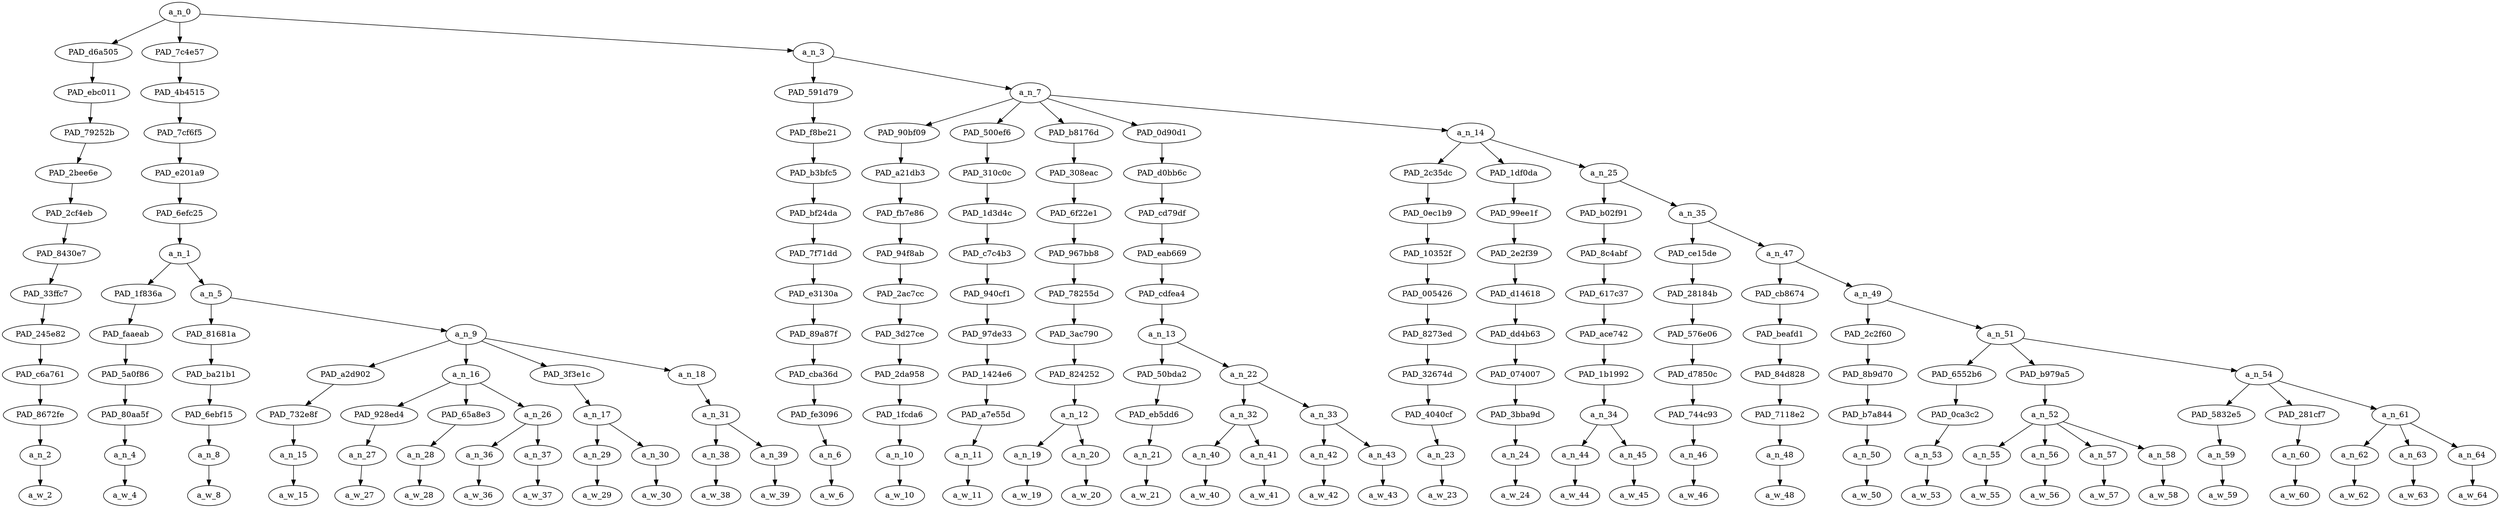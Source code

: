 strict digraph "" {
	a_n_0	[div_dir=1,
		index=0,
		level=12,
		pos="9.059683641975308,12!",
		text_span="[0, 1, 2, 3, 4, 5, 6, 7, 8, 9, 10, 11, 12, 13, 14, 15, 16, 17, 18, 19, 20, 21, 22, 23, 24, 25, 26, 27, 28, 29, 30, 31, 32, 33, 34, \
35, 36, 37, 38]",
		value=0.99999999];
	PAD_d6a505	[div_dir=1,
		index=1,
		level=11,
		pos="11.0,11!",
		text_span="[11]",
		value=0.01305375];
	a_n_0 -> PAD_d6a505;
	PAD_7c4e57	[div_dir=1,
		index=0,
		level=11,
		pos="1.7395833333333333,11!",
		text_span="[0, 1, 2, 3, 4, 5, 6, 7, 8, 9, 10]",
		value=0.20605648];
	a_n_0 -> PAD_7c4e57;
	a_n_3	[div_dir=1,
		index=2,
		level=11,
		pos="14.439467592592592,11!",
		text_span="[12, 13, 14, 15, 16, 17, 18, 19, 20, 21, 22, 23, 24, 25, 26, 27, 28, 29, 30, 31, 32, 33, 34, 35, 36, 37, 38]",
		value=0.78058960];
	a_n_0 -> a_n_3;
	PAD_ebc011	[div_dir=1,
		index=1,
		level=10,
		pos="11.0,10!",
		text_span="[11]",
		value=0.01305375];
	PAD_d6a505 -> PAD_ebc011;
	PAD_79252b	[div_dir=1,
		index=1,
		level=9,
		pos="11.0,9!",
		text_span="[11]",
		value=0.01305375];
	PAD_ebc011 -> PAD_79252b;
	PAD_2bee6e	[div_dir=1,
		index=1,
		level=8,
		pos="11.0,8!",
		text_span="[11]",
		value=0.01305375];
	PAD_79252b -> PAD_2bee6e;
	PAD_2cf4eb	[div_dir=1,
		index=1,
		level=7,
		pos="11.0,7!",
		text_span="[11]",
		value=0.01305375];
	PAD_2bee6e -> PAD_2cf4eb;
	PAD_8430e7	[div_dir=1,
		index=1,
		level=6,
		pos="11.0,6!",
		text_span="[11]",
		value=0.01305375];
	PAD_2cf4eb -> PAD_8430e7;
	PAD_33ffc7	[div_dir=1,
		index=2,
		level=5,
		pos="11.0,5!",
		text_span="[11]",
		value=0.01305375];
	PAD_8430e7 -> PAD_33ffc7;
	PAD_245e82	[div_dir=1,
		index=3,
		level=4,
		pos="11.0,4!",
		text_span="[11]",
		value=0.01305375];
	PAD_33ffc7 -> PAD_245e82;
	PAD_c6a761	[div_dir=1,
		index=6,
		level=3,
		pos="11.0,3!",
		text_span="[11]",
		value=0.01305375];
	PAD_245e82 -> PAD_c6a761;
	PAD_8672fe	[div_dir=1,
		index=8,
		level=2,
		pos="11.0,2!",
		text_span="[11]",
		value=0.01305375];
	PAD_c6a761 -> PAD_8672fe;
	a_n_2	[div_dir=1,
		index=11,
		level=1,
		pos="11.0,1!",
		text_span="[11]",
		value=0.01305375];
	PAD_8672fe -> a_n_2;
	a_w_2	[div_dir=0,
		index=11,
		level=0,
		pos="11,0!",
		text_span="[11]",
		value=i];
	a_n_2 -> a_w_2;
	PAD_4b4515	[div_dir=1,
		index=0,
		level=10,
		pos="1.7395833333333333,10!",
		text_span="[0, 1, 2, 3, 4, 5, 6, 7, 8, 9, 10]",
		value=0.20605648];
	PAD_7c4e57 -> PAD_4b4515;
	PAD_7cf6f5	[div_dir=1,
		index=0,
		level=9,
		pos="1.7395833333333333,9!",
		text_span="[0, 1, 2, 3, 4, 5, 6, 7, 8, 9, 10]",
		value=0.20605648];
	PAD_4b4515 -> PAD_7cf6f5;
	PAD_e201a9	[div_dir=1,
		index=0,
		level=8,
		pos="1.7395833333333333,8!",
		text_span="[0, 1, 2, 3, 4, 5, 6, 7, 8, 9, 10]",
		value=0.20605648];
	PAD_7cf6f5 -> PAD_e201a9;
	PAD_6efc25	[div_dir=1,
		index=0,
		level=7,
		pos="1.7395833333333333,7!",
		text_span="[0, 1, 2, 3, 4, 5, 6, 7, 8, 9, 10]",
		value=0.20605648];
	PAD_e201a9 -> PAD_6efc25;
	a_n_1	[div_dir=1,
		index=0,
		level=6,
		pos="1.7395833333333333,6!",
		text_span="[0, 1, 2, 3, 4, 5, 6, 7, 8, 9, 10]",
		value=0.20605648];
	PAD_6efc25 -> a_n_1;
	PAD_1f836a	[div_dir=1,
		index=0,
		level=5,
		pos="0.0,5!",
		text_span="[0]",
		value=0.01823233];
	a_n_1 -> PAD_1f836a;
	a_n_5	[div_dir=1,
		index=1,
		level=5,
		pos="3.4791666666666665,5!",
		text_span="[1, 2, 3, 4, 5, 6, 7, 8, 9, 10]",
		value=0.18771992];
	a_n_1 -> a_n_5;
	PAD_faaeab	[div_dir=1,
		index=0,
		level=4,
		pos="0.0,4!",
		text_span="[0]",
		value=0.01823233];
	PAD_1f836a -> PAD_faaeab;
	PAD_5a0f86	[div_dir=1,
		index=0,
		level=3,
		pos="0.0,3!",
		text_span="[0]",
		value=0.01823233];
	PAD_faaeab -> PAD_5a0f86;
	PAD_80aa5f	[div_dir=1,
		index=0,
		level=2,
		pos="0.0,2!",
		text_span="[0]",
		value=0.01823233];
	PAD_5a0f86 -> PAD_80aa5f;
	a_n_4	[div_dir=1,
		index=0,
		level=1,
		pos="0.0,1!",
		text_span="[0]",
		value=0.01823233];
	PAD_80aa5f -> a_n_4;
	a_w_4	[div_dir=0,
		index=0,
		level=0,
		pos="0,0!",
		text_span="[0]",
		value=you];
	a_n_4 -> a_w_4;
	PAD_81681a	[div_dir=-1,
		index=1,
		level=4,
		pos="1.0,4!",
		text_span="[1]",
		value=0.01443643];
	a_n_5 -> PAD_81681a;
	a_n_9	[div_dir=1,
		index=2,
		level=4,
		pos="5.958333333333333,4!",
		text_span="[2, 3, 4, 5, 6, 7, 8, 9, 10]",
		value=0.17321869];
	a_n_5 -> a_n_9;
	PAD_ba21b1	[div_dir=-1,
		index=1,
		level=3,
		pos="1.0,3!",
		text_span="[1]",
		value=0.01443643];
	PAD_81681a -> PAD_ba21b1;
	PAD_6ebf15	[div_dir=-1,
		index=1,
		level=2,
		pos="1.0,2!",
		text_span="[1]",
		value=0.01443643];
	PAD_ba21b1 -> PAD_6ebf15;
	a_n_8	[div_dir=-1,
		index=1,
		level=1,
		pos="1.0,1!",
		text_span="[1]",
		value=0.01443643];
	PAD_6ebf15 -> a_n_8;
	a_w_8	[div_dir=0,
		index=1,
		level=0,
		pos="1,0!",
		text_span="[1]",
		value=can];
	a_n_8 -> a_w_8;
	PAD_a2d902	[div_dir=-1,
		index=2,
		level=3,
		pos="2.0,3!",
		text_span="[2]",
		value=0.01383928];
	a_n_9 -> PAD_a2d902;
	a_n_16	[div_dir=1,
		index=3,
		level=3,
		pos="4.833333333333333,3!",
		text_span="[3, 4, 5, 6]",
		value=0.08857664];
	a_n_9 -> a_n_16;
	PAD_3f3e1c	[div_dir=1,
		index=4,
		level=3,
		pos="7.5,3!",
		text_span="[7, 8]",
		value=0.03966081];
	a_n_9 -> PAD_3f3e1c;
	a_n_18	[div_dir=1,
		index=5,
		level=3,
		pos="9.5,3!",
		text_span="[9, 10]",
		value=0.03107044];
	a_n_9 -> a_n_18;
	PAD_732e8f	[div_dir=-1,
		index=2,
		level=2,
		pos="2.0,2!",
		text_span="[2]",
		value=0.01383928];
	PAD_a2d902 -> PAD_732e8f;
	a_n_15	[div_dir=-1,
		index=2,
		level=1,
		pos="2.0,1!",
		text_span="[2]",
		value=0.01383928];
	PAD_732e8f -> a_n_15;
	a_w_15	[div_dir=0,
		index=2,
		level=0,
		pos="2,0!",
		text_span="[2]",
		value=get];
	a_n_15 -> a_w_15;
	PAD_928ed4	[div_dir=-1,
		index=4,
		level=2,
		pos="5.0,2!",
		text_span="[5]",
		value=0.02533613];
	a_n_16 -> PAD_928ed4;
	PAD_65a8e3	[div_dir=1,
		index=5,
		level=2,
		pos="6.0,2!",
		text_span="[6]",
		value=0.02408602];
	a_n_16 -> PAD_65a8e3;
	a_n_26	[div_dir=1,
		index=3,
		level=2,
		pos="3.5,2!",
		text_span="[3, 4]",
		value=0.03910376];
	a_n_16 -> a_n_26;
	a_n_27	[div_dir=-1,
		index=5,
		level=1,
		pos="5.0,1!",
		text_span="[5]",
		value=0.02533613];
	PAD_928ed4 -> a_n_27;
	a_w_27	[div_dir=0,
		index=5,
		level=0,
		pos="5,0!",
		text_span="[5]",
		value=driveway];
	a_n_27 -> a_w_27;
	a_n_28	[div_dir=1,
		index=6,
		level=1,
		pos="6.0,1!",
		text_span="[6]",
		value=0.02408602];
	PAD_65a8e3 -> a_n_28;
	a_w_28	[div_dir=0,
		index=6,
		level=0,
		pos="6,0!",
		text_span="[6]",
		value=alarms];
	a_n_28 -> a_w_28;
	a_n_36	[div_dir=1,
		index=3,
		level=1,
		pos="3.0,1!",
		text_span="[3]",
		value=0.01755520];
	a_n_26 -> a_n_36;
	a_n_37	[div_dir=1,
		index=4,
		level=1,
		pos="4.0,1!",
		text_span="[4]",
		value=0.02152905];
	a_n_26 -> a_n_37;
	a_w_36	[div_dir=0,
		index=3,
		level=0,
		pos="3,0!",
		text_span="[3]",
		value=motion];
	a_n_36 -> a_w_36;
	a_w_37	[div_dir=0,
		index=4,
		level=0,
		pos="4,0!",
		text_span="[4]",
		value=sensor];
	a_n_37 -> a_w_37;
	a_n_17	[div_dir=1,
		index=6,
		level=2,
		pos="7.5,2!",
		text_span="[7, 8]",
		value=0.03966081];
	PAD_3f3e1c -> a_n_17;
	a_n_29	[div_dir=1,
		index=7,
		level=1,
		pos="7.0,1!",
		text_span="[7]",
		value=0.01335096];
	a_n_17 -> a_n_29;
	a_n_30	[div_dir=1,
		index=8,
		level=1,
		pos="8.0,1!",
		text_span="[8]",
		value=0.02624715];
	a_n_17 -> a_n_30;
	a_w_29	[div_dir=0,
		index=7,
		level=0,
		pos="7,0!",
		text_span="[7]",
		value=on];
	a_n_29 -> a_w_29;
	a_w_30	[div_dir=0,
		index=8,
		level=0,
		pos="8,0!",
		text_span="[8]",
		value=amazon];
	a_n_30 -> a_w_30;
	a_n_31	[div_dir=1,
		index=7,
		level=2,
		pos="9.5,2!",
		text_span="[9, 10]",
		value=0.03104268];
	a_n_18 -> a_n_31;
	a_n_38	[div_dir=1,
		index=9,
		level=1,
		pos="9.0,1!",
		text_span="[9]",
		value=0.01432002];
	a_n_31 -> a_n_38;
	a_n_39	[div_dir=1,
		index=10,
		level=1,
		pos="10.0,1!",
		text_span="[10]",
		value=0.01669490];
	a_n_31 -> a_n_39;
	a_w_38	[div_dir=0,
		index=9,
		level=0,
		pos="9,0!",
		text_span="[9]",
		value=pretty];
	a_n_38 -> a_w_38;
	a_w_39	[div_dir=0,
		index=10,
		level=0,
		pos="10,0!",
		text_span="[10]",
		value=cheap];
	a_n_39 -> a_w_39;
	PAD_591d79	[div_dir=1,
		index=2,
		level=10,
		pos="12.0,10!",
		text_span="[12]",
		value=0.01205728];
	a_n_3 -> PAD_591d79;
	a_n_7	[div_dir=1,
		index=3,
		level=10,
		pos="16.878935185185185,10!",
		text_span="[13, 14, 15, 16, 17, 18, 19, 20, 21, 22, 23, 24, 25, 26, 27, 28, 29, 30, 31, 32, 33, 34, 35, 36, 37, 38]",
		value=0.76824854];
	a_n_3 -> a_n_7;
	PAD_f8be21	[div_dir=1,
		index=2,
		level=9,
		pos="12.0,9!",
		text_span="[12]",
		value=0.01205728];
	PAD_591d79 -> PAD_f8be21;
	PAD_b3bfc5	[div_dir=1,
		index=2,
		level=8,
		pos="12.0,8!",
		text_span="[12]",
		value=0.01205728];
	PAD_f8be21 -> PAD_b3bfc5;
	PAD_bf24da	[div_dir=1,
		index=2,
		level=7,
		pos="12.0,7!",
		text_span="[12]",
		value=0.01205728];
	PAD_b3bfc5 -> PAD_bf24da;
	PAD_7f71dd	[div_dir=1,
		index=2,
		level=6,
		pos="12.0,6!",
		text_span="[12]",
		value=0.01205728];
	PAD_bf24da -> PAD_7f71dd;
	PAD_e3130a	[div_dir=1,
		index=3,
		level=5,
		pos="12.0,5!",
		text_span="[12]",
		value=0.01205728];
	PAD_7f71dd -> PAD_e3130a;
	PAD_89a87f	[div_dir=1,
		index=4,
		level=4,
		pos="12.0,4!",
		text_span="[12]",
		value=0.01205728];
	PAD_e3130a -> PAD_89a87f;
	PAD_cba36d	[div_dir=1,
		index=7,
		level=3,
		pos="12.0,3!",
		text_span="[12]",
		value=0.01205728];
	PAD_89a87f -> PAD_cba36d;
	PAD_fe3096	[div_dir=1,
		index=9,
		level=2,
		pos="12.0,2!",
		text_span="[12]",
		value=0.01205728];
	PAD_cba36d -> PAD_fe3096;
	a_n_6	[div_dir=1,
		index=12,
		level=1,
		pos="12.0,1!",
		text_span="[12]",
		value=0.01205728];
	PAD_fe3096 -> a_n_6;
	a_w_6	[div_dir=0,
		index=12,
		level=0,
		pos="12,0!",
		text_span="[12]",
		value=have];
	a_n_6 -> a_w_6;
	PAD_90bf09	[div_dir=1,
		index=3,
		level=9,
		pos="13.0,9!",
		text_span="[13]",
		value=0.01340469];
	a_n_7 -> PAD_90bf09;
	PAD_500ef6	[div_dir=1,
		index=4,
		level=9,
		pos="14.0,9!",
		text_span="[14]",
		value=0.00989334];
	a_n_7 -> PAD_500ef6;
	PAD_b8176d	[div_dir=1,
		index=5,
		level=9,
		pos="15.5,9!",
		text_span="[15, 16]",
		value=0.02730211];
	a_n_7 -> PAD_b8176d;
	PAD_0d90d1	[div_dir=1,
		index=6,
		level=9,
		pos="18.25,9!",
		text_span="[17, 18, 19, 20, 21]",
		value=0.07020393];
	a_n_7 -> PAD_0d90d1;
	a_n_14	[div_dir=1,
		index=7,
		level=9,
		pos="23.644675925925924,9!",
		text_span="[22, 23, 24, 25, 26, 27, 28, 29, 30, 31, 32, 33, 34, 35, 36, 37, 38]",
		value=0.64716041];
	a_n_7 -> a_n_14;
	PAD_a21db3	[div_dir=1,
		index=3,
		level=8,
		pos="13.0,8!",
		text_span="[13]",
		value=0.01340469];
	PAD_90bf09 -> PAD_a21db3;
	PAD_fb7e86	[div_dir=1,
		index=3,
		level=7,
		pos="13.0,7!",
		text_span="[13]",
		value=0.01340469];
	PAD_a21db3 -> PAD_fb7e86;
	PAD_94f8ab	[div_dir=1,
		index=3,
		level=6,
		pos="13.0,6!",
		text_span="[13]",
		value=0.01340469];
	PAD_fb7e86 -> PAD_94f8ab;
	PAD_2ac7cc	[div_dir=1,
		index=4,
		level=5,
		pos="13.0,5!",
		text_span="[13]",
		value=0.01340469];
	PAD_94f8ab -> PAD_2ac7cc;
	PAD_3d27ce	[div_dir=1,
		index=5,
		level=4,
		pos="13.0,4!",
		text_span="[13]",
		value=0.01340469];
	PAD_2ac7cc -> PAD_3d27ce;
	PAD_2da958	[div_dir=1,
		index=8,
		level=3,
		pos="13.0,3!",
		text_span="[13]",
		value=0.01340469];
	PAD_3d27ce -> PAD_2da958;
	PAD_1fcda6	[div_dir=1,
		index=10,
		level=2,
		pos="13.0,2!",
		text_span="[13]",
		value=0.01340469];
	PAD_2da958 -> PAD_1fcda6;
	a_n_10	[div_dir=1,
		index=13,
		level=1,
		pos="13.0,1!",
		text_span="[13]",
		value=0.01340469];
	PAD_1fcda6 -> a_n_10;
	a_w_10	[div_dir=0,
		index=13,
		level=0,
		pos="13,0!",
		text_span="[13]",
		value=laid];
	a_n_10 -> a_w_10;
	PAD_310c0c	[div_dir=1,
		index=4,
		level=8,
		pos="14.0,8!",
		text_span="[14]",
		value=0.00989334];
	PAD_500ef6 -> PAD_310c0c;
	PAD_1d3d4c	[div_dir=1,
		index=4,
		level=7,
		pos="14.0,7!",
		text_span="[14]",
		value=0.00989334];
	PAD_310c0c -> PAD_1d3d4c;
	PAD_c7c4b3	[div_dir=1,
		index=4,
		level=6,
		pos="14.0,6!",
		text_span="[14]",
		value=0.00989334];
	PAD_1d3d4c -> PAD_c7c4b3;
	PAD_940cf1	[div_dir=1,
		index=5,
		level=5,
		pos="14.0,5!",
		text_span="[14]",
		value=0.00989334];
	PAD_c7c4b3 -> PAD_940cf1;
	PAD_97de33	[div_dir=1,
		index=6,
		level=4,
		pos="14.0,4!",
		text_span="[14]",
		value=0.00989334];
	PAD_940cf1 -> PAD_97de33;
	PAD_1424e6	[div_dir=1,
		index=9,
		level=3,
		pos="14.0,3!",
		text_span="[14]",
		value=0.00989334];
	PAD_97de33 -> PAD_1424e6;
	PAD_a7e55d	[div_dir=1,
		index=11,
		level=2,
		pos="14.0,2!",
		text_span="[14]",
		value=0.00989334];
	PAD_1424e6 -> PAD_a7e55d;
	a_n_11	[div_dir=1,
		index=14,
		level=1,
		pos="14.0,1!",
		text_span="[14]",
		value=0.00989334];
	PAD_a7e55d -> a_n_11;
	a_w_11	[div_dir=0,
		index=14,
		level=0,
		pos="14,0!",
		text_span="[14]",
		value=out];
	a_n_11 -> a_w_11;
	PAD_308eac	[div_dir=1,
		index=5,
		level=8,
		pos="15.5,8!",
		text_span="[15, 16]",
		value=0.02730211];
	PAD_b8176d -> PAD_308eac;
	PAD_6f22e1	[div_dir=1,
		index=5,
		level=7,
		pos="15.5,7!",
		text_span="[15, 16]",
		value=0.02730211];
	PAD_308eac -> PAD_6f22e1;
	PAD_967bb8	[div_dir=1,
		index=5,
		level=6,
		pos="15.5,6!",
		text_span="[15, 16]",
		value=0.02730211];
	PAD_6f22e1 -> PAD_967bb8;
	PAD_78255d	[div_dir=1,
		index=6,
		level=5,
		pos="15.5,5!",
		text_span="[15, 16]",
		value=0.02730211];
	PAD_967bb8 -> PAD_78255d;
	PAD_3ac790	[div_dir=1,
		index=7,
		level=4,
		pos="15.5,4!",
		text_span="[15, 16]",
		value=0.02730211];
	PAD_78255d -> PAD_3ac790;
	PAD_824252	[div_dir=1,
		index=10,
		level=3,
		pos="15.5,3!",
		text_span="[15, 16]",
		value=0.02730211];
	PAD_3ac790 -> PAD_824252;
	a_n_12	[div_dir=1,
		index=12,
		level=2,
		pos="15.5,2!",
		text_span="[15, 16]",
		value=0.02730211];
	PAD_824252 -> a_n_12;
	a_n_19	[div_dir=1,
		index=15,
		level=1,
		pos="15.0,1!",
		text_span="[15]",
		value=0.01016373];
	a_n_12 -> a_n_19;
	a_n_20	[div_dir=1,
		index=16,
		level=1,
		pos="16.0,1!",
		text_span="[16]",
		value=0.01708976];
	a_n_12 -> a_n_20;
	a_w_19	[div_dir=0,
		index=15,
		level=0,
		pos="15,0!",
		text_span="[15]",
		value=a];
	a_n_19 -> a_w_19;
	a_w_20	[div_dir=0,
		index=16,
		level=0,
		pos="16,0!",
		text_span="[16]",
		value=perimeter];
	a_n_20 -> a_w_20;
	PAD_d0bb6c	[div_dir=1,
		index=6,
		level=8,
		pos="18.25,8!",
		text_span="[17, 18, 19, 20, 21]",
		value=0.07020393];
	PAD_0d90d1 -> PAD_d0bb6c;
	PAD_cd79df	[div_dir=1,
		index=6,
		level=7,
		pos="18.25,7!",
		text_span="[17, 18, 19, 20, 21]",
		value=0.07020393];
	PAD_d0bb6c -> PAD_cd79df;
	PAD_eab669	[div_dir=1,
		index=6,
		level=6,
		pos="18.25,6!",
		text_span="[17, 18, 19, 20, 21]",
		value=0.07020393];
	PAD_cd79df -> PAD_eab669;
	PAD_cdfea4	[div_dir=1,
		index=7,
		level=5,
		pos="18.25,5!",
		text_span="[17, 18, 19, 20, 21]",
		value=0.07020393];
	PAD_eab669 -> PAD_cdfea4;
	a_n_13	[div_dir=1,
		index=8,
		level=4,
		pos="18.25,4!",
		text_span="[17, 18, 19, 20, 21]",
		value=0.07020393];
	PAD_cdfea4 -> a_n_13;
	PAD_50bda2	[div_dir=1,
		index=11,
		level=3,
		pos="17.0,3!",
		text_span="[17]",
		value=0.01352972];
	a_n_13 -> PAD_50bda2;
	a_n_22	[div_dir=1,
		index=12,
		level=3,
		pos="19.5,3!",
		text_span="[18, 19, 20, 21]",
		value=0.05660877];
	a_n_13 -> a_n_22;
	PAD_eb5dd6	[div_dir=1,
		index=13,
		level=2,
		pos="17.0,2!",
		text_span="[17]",
		value=0.01352972];
	PAD_50bda2 -> PAD_eb5dd6;
	a_n_21	[div_dir=1,
		index=17,
		level=1,
		pos="17.0,1!",
		text_span="[17]",
		value=0.01352972];
	PAD_eb5dd6 -> a_n_21;
	a_w_21	[div_dir=0,
		index=17,
		level=0,
		pos="17,0!",
		text_span="[17]",
		value=around];
	a_n_21 -> a_w_21;
	a_n_32	[div_dir=1,
		index=14,
		level=2,
		pos="18.5,2!",
		text_span="[18, 19]",
		value=0.02919977];
	a_n_22 -> a_n_32;
	a_n_33	[div_dir=-1,
		index=15,
		level=2,
		pos="20.5,2!",
		text_span="[20, 21]",
		value=0.02735510];
	a_n_22 -> a_n_33;
	a_n_40	[div_dir=1,
		index=18,
		level=1,
		pos="18.0,1!",
		text_span="[18]",
		value=0.01365653];
	a_n_32 -> a_n_40;
	a_n_41	[div_dir=1,
		index=19,
		level=1,
		pos="19.0,1!",
		text_span="[19]",
		value=0.01544544];
	a_n_32 -> a_n_41;
	a_w_40	[div_dir=0,
		index=18,
		level=0,
		pos="18,0!",
		text_span="[18]",
		value=my];
	a_n_40 -> a_w_40;
	a_w_41	[div_dir=0,
		index=19,
		level=0,
		pos="19,0!",
		text_span="[19]",
		value=house];
	a_n_41 -> a_w_41;
	a_n_42	[div_dir=-1,
		index=20,
		level=1,
		pos="20.0,1!",
		text_span="[20]",
		value=0.01171224];
	a_n_33 -> a_n_42;
	a_n_43	[div_dir=-1,
		index=21,
		level=1,
		pos="21.0,1!",
		text_span="[21]",
		value=0.01562050];
	a_n_33 -> a_n_43;
	a_w_42	[div_dir=0,
		index=20,
		level=0,
		pos="20,0!",
		text_span="[20]",
		value=with];
	a_n_42 -> a_w_42;
	a_w_43	[div_dir=0,
		index=21,
		level=0,
		pos="21,0!",
		text_span="[21]",
		value=them];
	a_n_43 -> a_w_43;
	PAD_2c35dc	[div_dir=1,
		index=7,
		level=8,
		pos="22.0,8!",
		text_span="[22]",
		value=0.01211411];
	a_n_14 -> PAD_2c35dc;
	PAD_1df0da	[div_dir=-1,
		index=8,
		level=8,
		pos="23.0,8!",
		text_span="[23]",
		value=0.01463878];
	a_n_14 -> PAD_1df0da;
	a_n_25	[div_dir=1,
		index=9,
		level=8,
		pos="25.93402777777778,8!",
		text_span="[24, 25, 26, 27, 28, 29, 30, 31, 32, 33, 34, 35, 36, 37, 38]",
		value=0.62012121];
	a_n_14 -> a_n_25;
	PAD_0ec1b9	[div_dir=1,
		index=7,
		level=7,
		pos="22.0,7!",
		text_span="[22]",
		value=0.01211411];
	PAD_2c35dc -> PAD_0ec1b9;
	PAD_10352f	[div_dir=1,
		index=7,
		level=6,
		pos="22.0,6!",
		text_span="[22]",
		value=0.01211411];
	PAD_0ec1b9 -> PAD_10352f;
	PAD_005426	[div_dir=1,
		index=8,
		level=5,
		pos="22.0,5!",
		text_span="[22]",
		value=0.01211411];
	PAD_10352f -> PAD_005426;
	PAD_8273ed	[div_dir=1,
		index=9,
		level=4,
		pos="22.0,4!",
		text_span="[22]",
		value=0.01211411];
	PAD_005426 -> PAD_8273ed;
	PAD_32674d	[div_dir=1,
		index=13,
		level=3,
		pos="22.0,3!",
		text_span="[22]",
		value=0.01211411];
	PAD_8273ed -> PAD_32674d;
	PAD_4040cf	[div_dir=1,
		index=16,
		level=2,
		pos="22.0,2!",
		text_span="[22]",
		value=0.01211411];
	PAD_32674d -> PAD_4040cf;
	a_n_23	[div_dir=1,
		index=22,
		level=1,
		pos="22.0,1!",
		text_span="[22]",
		value=0.01211411];
	PAD_4040cf -> a_n_23;
	a_w_23	[div_dir=0,
		index=22,
		level=0,
		pos="22,0!",
		text_span="[22]",
		value=in];
	a_n_23 -> a_w_23;
	PAD_99ee1f	[div_dir=-1,
		index=8,
		level=7,
		pos="23.0,7!",
		text_span="[23]",
		value=0.01463878];
	PAD_1df0da -> PAD_99ee1f;
	PAD_2e2f39	[div_dir=-1,
		index=8,
		level=6,
		pos="23.0,6!",
		text_span="[23]",
		value=0.01463878];
	PAD_99ee1f -> PAD_2e2f39;
	PAD_d14618	[div_dir=-1,
		index=9,
		level=5,
		pos="23.0,5!",
		text_span="[23]",
		value=0.01463878];
	PAD_2e2f39 -> PAD_d14618;
	PAD_dd4b63	[div_dir=-1,
		index=10,
		level=4,
		pos="23.0,4!",
		text_span="[23]",
		value=0.01463878];
	PAD_d14618 -> PAD_dd4b63;
	PAD_074007	[div_dir=-1,
		index=14,
		level=3,
		pos="23.0,3!",
		text_span="[23]",
		value=0.01463878];
	PAD_dd4b63 -> PAD_074007;
	PAD_3bba9d	[div_dir=-1,
		index=17,
		level=2,
		pos="23.0,2!",
		text_span="[23]",
		value=0.01463878];
	PAD_074007 -> PAD_3bba9d;
	a_n_24	[div_dir=-1,
		index=23,
		level=1,
		pos="23.0,1!",
		text_span="[23]",
		value=0.01463878];
	PAD_3bba9d -> a_n_24;
	a_w_24	[div_dir=0,
		index=23,
		level=0,
		pos="23,0!",
		text_span="[23]",
		value=case];
	a_n_24 -> a_w_24;
	PAD_b02f91	[div_dir=1,
		index=9,
		level=7,
		pos="24.5,7!",
		text_span="[24, 25]",
		value=0.06224250];
	a_n_25 -> PAD_b02f91;
	a_n_35	[div_dir=1,
		index=10,
		level=7,
		pos="27.368055555555557,7!",
		text_span="[26, 27, 28, 29, 30, 31, 32, 33, 34, 35, 36, 37, 38]",
		value=0.55758218];
	a_n_25 -> a_n_35;
	PAD_8c4abf	[div_dir=1,
		index=9,
		level=6,
		pos="24.5,6!",
		text_span="[24, 25]",
		value=0.06224250];
	PAD_b02f91 -> PAD_8c4abf;
	PAD_617c37	[div_dir=1,
		index=10,
		level=5,
		pos="24.5,5!",
		text_span="[24, 25]",
		value=0.06224250];
	PAD_8c4abf -> PAD_617c37;
	PAD_ace742	[div_dir=1,
		index=11,
		level=4,
		pos="24.5,4!",
		text_span="[24, 25]",
		value=0.06224250];
	PAD_617c37 -> PAD_ace742;
	PAD_1b1992	[div_dir=1,
		index=15,
		level=3,
		pos="24.5,3!",
		text_span="[24, 25]",
		value=0.06224250];
	PAD_ace742 -> PAD_1b1992;
	a_n_34	[div_dir=1,
		index=18,
		level=2,
		pos="24.5,2!",
		text_span="[24, 25]",
		value=0.06224250];
	PAD_1b1992 -> a_n_34;
	a_n_44	[div_dir=-1,
		index=24,
		level=1,
		pos="24.0,1!",
		text_span="[24]",
		value=0.01420676];
	a_n_34 -> a_n_44;
	a_n_45	[div_dir=1,
		index=25,
		level=1,
		pos="25.0,1!",
		text_span="[25]",
		value=0.04781973];
	a_n_34 -> a_n_45;
	a_w_44	[div_dir=0,
		index=24,
		level=0,
		pos="24,0!",
		text_span="[24]",
		value=the];
	a_n_44 -> a_w_44;
	a_w_45	[div_dir=0,
		index=25,
		level=0,
		pos="25,0!",
		text_span="[25]",
		value=dogs];
	a_n_45 -> a_w_45;
	PAD_ce15de	[div_dir=-1,
		index=10,
		level=6,
		pos="26.0,6!",
		text_span="[26]",
		value=0.01614337];
	a_n_35 -> PAD_ce15de;
	a_n_47	[div_dir=1,
		index=11,
		level=6,
		pos="28.736111111111114,6!",
		text_span="[27, 28, 29, 30, 31, 32, 33, 34, 35, 36, 37, 38]",
		value=0.54119546];
	a_n_35 -> a_n_47;
	PAD_28184b	[div_dir=-1,
		index=11,
		level=5,
		pos="26.0,5!",
		text_span="[26]",
		value=0.01614337];
	PAD_ce15de -> PAD_28184b;
	PAD_576e06	[div_dir=-1,
		index=12,
		level=4,
		pos="26.0,4!",
		text_span="[26]",
		value=0.01614337];
	PAD_28184b -> PAD_576e06;
	PAD_d7850c	[div_dir=-1,
		index=16,
		level=3,
		pos="26.0,3!",
		text_span="[26]",
		value=0.01614337];
	PAD_576e06 -> PAD_d7850c;
	PAD_744c93	[div_dir=-1,
		index=19,
		level=2,
		pos="26.0,2!",
		text_span="[26]",
		value=0.01614337];
	PAD_d7850c -> PAD_744c93;
	a_n_46	[div_dir=-1,
		index=26,
		level=1,
		pos="26.0,1!",
		text_span="[26]",
		value=0.01614337];
	PAD_744c93 -> a_n_46;
	a_w_46	[div_dir=0,
		index=26,
		level=0,
		pos="26,0!",
		text_span="[26]",
		value=are];
	a_n_46 -> a_w_46;
	PAD_cb8674	[div_dir=1,
		index=12,
		level=5,
		pos="27.0,5!",
		text_span="[27]",
		value=0.01899994];
	a_n_47 -> PAD_cb8674;
	a_n_49	[div_dir=1,
		index=13,
		level=5,
		pos="30.472222222222225,5!",
		text_span="[28, 29, 30, 31, 32, 33, 34, 35, 36, 37, 38]",
		value=0.52194453];
	a_n_47 -> a_n_49;
	PAD_beafd1	[div_dir=1,
		index=13,
		level=4,
		pos="27.0,4!",
		text_span="[27]",
		value=0.01899994];
	PAD_cb8674 -> PAD_beafd1;
	PAD_84d828	[div_dir=1,
		index=17,
		level=3,
		pos="27.0,3!",
		text_span="[27]",
		value=0.01899994];
	PAD_beafd1 -> PAD_84d828;
	PAD_7118e2	[div_dir=1,
		index=20,
		level=2,
		pos="27.0,2!",
		text_span="[27]",
		value=0.01899994];
	PAD_84d828 -> PAD_7118e2;
	a_n_48	[div_dir=1,
		index=27,
		level=1,
		pos="27.0,1!",
		text_span="[27]",
		value=0.01899994];
	PAD_7118e2 -> a_n_48;
	a_w_48	[div_dir=0,
		index=27,
		level=0,
		pos="27,0!",
		text_span="[27]",
		value=sleeping];
	a_n_48 -> a_w_48;
	PAD_2c2f60	[div_dir=1,
		index=14,
		level=4,
		pos="28.0,4!",
		text_span="[28]",
		value=0.01813264];
	a_n_49 -> PAD_2c2f60;
	a_n_51	[div_dir=1,
		index=15,
		level=4,
		pos="32.94444444444445,4!",
		text_span="[29, 30, 31, 32, 33, 34, 35, 36, 37, 38]",
		value=0.50356645];
	a_n_49 -> a_n_51;
	PAD_8b9d70	[div_dir=1,
		index=18,
		level=3,
		pos="28.0,3!",
		text_span="[28]",
		value=0.01813264];
	PAD_2c2f60 -> PAD_8b9d70;
	PAD_b7a844	[div_dir=1,
		index=21,
		level=2,
		pos="28.0,2!",
		text_span="[28]",
		value=0.01813264];
	PAD_8b9d70 -> PAD_b7a844;
	a_n_50	[div_dir=1,
		index=28,
		level=1,
		pos="28.0,1!",
		text_span="[28]",
		value=0.01813264];
	PAD_b7a844 -> a_n_50;
	a_w_50	[div_dir=0,
		index=28,
		level=0,
		pos="28,0!",
		text_span="[28]",
		value=when];
	a_n_50 -> a_w_50;
	PAD_6552b6	[div_dir=1,
		index=20,
		level=3,
		pos="33.0,3!",
		text_span="[33]",
		value=0.01998341];
	a_n_51 -> PAD_6552b6;
	PAD_b979a5	[div_dir=1,
		index=19,
		level=3,
		pos="30.5,3!",
		text_span="[29, 30, 31, 32]",
		value=0.37270893];
	a_n_51 -> PAD_b979a5;
	a_n_54	[div_dir=1,
		index=21,
		level=3,
		pos="35.333333333333336,3!",
		text_span="[34, 35, 36, 37, 38]",
		value=0.11063278];
	a_n_51 -> a_n_54;
	PAD_0ca3c2	[div_dir=1,
		index=23,
		level=2,
		pos="33.0,2!",
		text_span="[33]",
		value=0.01998341];
	PAD_6552b6 -> PAD_0ca3c2;
	a_n_53	[div_dir=1,
		index=33,
		level=1,
		pos="33.0,1!",
		text_span="[33]",
		value=0.01998341];
	PAD_0ca3c2 -> a_n_53;
	a_w_53	[div_dir=0,
		index=33,
		level=0,
		pos="33,0!",
		text_span="[33]",
		value=finally];
	a_n_53 -> a_w_53;
	a_n_52	[div_dir=1,
		index=22,
		level=2,
		pos="30.5,2!",
		text_span="[29, 30, 31, 32]",
		value=0.37270893];
	PAD_b979a5 -> a_n_52;
	a_n_55	[div_dir=1,
		index=29,
		level=1,
		pos="29.0,1!",
		text_span="[29]",
		value=0.02018745];
	a_n_52 -> a_n_55;
	a_n_56	[div_dir=1,
		index=30,
		level=1,
		pos="30.0,1!",
		text_span="[30]",
		value=0.07714175];
	a_n_52 -> a_n_56;
	a_n_57	[div_dir=1,
		index=31,
		level=1,
		pos="31.0,1!",
		text_span="[31]",
		value=0.11635073];
	a_n_52 -> a_n_57;
	a_n_58	[div_dir=1,
		index=32,
		level=1,
		pos="32.0,1!",
		text_span="[32]",
		value=0.15882885];
	a_n_52 -> a_n_58;
	a_w_55	[div_dir=0,
		index=29,
		level=0,
		pos="29,0!",
		text_span="[29]",
		value=some];
	a_n_55 -> a_w_55;
	a_w_56	[div_dir=0,
		index=30,
		level=0,
		pos="30,0!",
		text_span="[30]",
		value=unlucky];
	a_n_56 -> a_w_56;
	a_w_57	[div_dir=0,
		index=31,
		level=0,
		pos="31,0!",
		text_span="[31]",
		value=assclown];
	a_n_57 -> a_w_57;
	a_w_58	[div_dir=0,
		index=32,
		level=0,
		pos="32,0!",
		text_span="[32]",
		value=moslem];
	a_n_58 -> a_w_58;
	PAD_5832e5	[div_dir=-1,
		index=24,
		level=2,
		pos="34.0,2!",
		text_span="[34]",
		value=0.02175761];
	a_n_54 -> PAD_5832e5;
	PAD_281cf7	[div_dir=1,
		index=25,
		level=2,
		pos="35.0,2!",
		text_span="[35]",
		value=0.01507725];
	a_n_54 -> PAD_281cf7;
	a_n_61	[div_dir=1,
		index=26,
		level=2,
		pos="37.0,2!",
		text_span="[36, 37, 38]",
		value=0.07370214];
	a_n_54 -> a_n_61;
	a_n_59	[div_dir=-1,
		index=34,
		level=1,
		pos="34.0,1!",
		text_span="[34]",
		value=0.02175761];
	PAD_5832e5 -> a_n_59;
	a_w_59	[div_dir=0,
		index=34,
		level=0,
		pos="34,0!",
		text_span="[34]",
		value=figures];
	a_n_59 -> a_w_59;
	a_n_60	[div_dir=1,
		index=35,
		level=1,
		pos="35.0,1!",
		text_span="[35]",
		value=0.01507725];
	PAD_281cf7 -> a_n_60;
	a_w_60	[div_dir=0,
		index=35,
		level=0,
		pos="35,0!",
		text_span="[35]",
		value=out1];
	a_n_60 -> a_w_60;
	a_n_62	[div_dir=1,
		index=36,
		level=1,
		pos="36.0,1!",
		text_span="[36]",
		value=0.01679643];
	a_n_61 -> a_n_62;
	a_n_63	[div_dir=1,
		index=37,
		level=1,
		pos="37.0,1!",
		text_span="[37]",
		value=0.02672771];
	a_n_61 -> a_n_63;
	a_n_64	[div_dir=1,
		index=38,
		level=1,
		pos="38.0,1!",
		text_span="[38]",
		value=0.03007597];
	a_n_61 -> a_n_64;
	a_w_62	[div_dir=0,
		index=36,
		level=0,
		pos="36,0!",
		text_span="[36]",
		value=my1];
	a_n_62 -> a_w_62;
	a_w_63	[div_dir=0,
		index=37,
		level=0,
		pos="37,0!",
		text_span="[37]",
		value=address];
	a_n_63 -> a_w_63;
	a_w_64	[div_dir=0,
		index=38,
		level=0,
		pos="38,0!",
		text_span="[38]",
		value="<wink>"];
	a_n_64 -> a_w_64;
}
